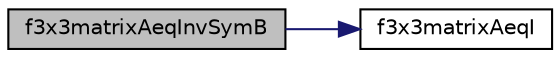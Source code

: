 digraph "f3x3matrixAeqInvSymB"
{
  edge [fontname="Helvetica",fontsize="10",labelfontname="Helvetica",labelfontsize="10"];
  node [fontname="Helvetica",fontsize="10",shape=record];
  rankdir="LR";
  Node58 [label="f3x3matrixAeqInvSymB",height=0.2,width=0.4,color="black", fillcolor="grey75", style="filled", fontcolor="black"];
  Node58 -> Node59 [color="midnightblue",fontsize="10",style="solid",fontname="Helvetica"];
  Node59 [label="f3x3matrixAeqI",height=0.2,width=0.4,color="black", fillcolor="white", style="filled",URL="$matrix_8c.html#a54f510d9d257d6063412a9ed5adddd6f",tooltip="function sets the 3x3 matrix A to the identity matrix "];
}
